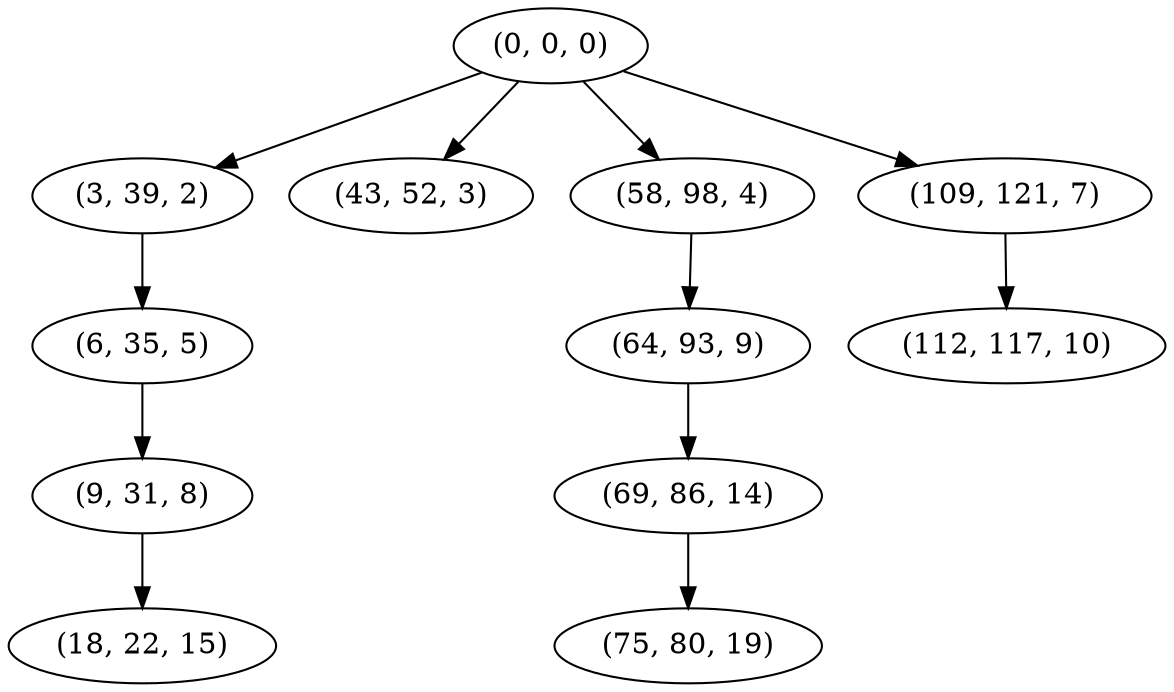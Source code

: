 digraph tree {
    "(0, 0, 0)";
    "(3, 39, 2)";
    "(6, 35, 5)";
    "(9, 31, 8)";
    "(18, 22, 15)";
    "(43, 52, 3)";
    "(58, 98, 4)";
    "(64, 93, 9)";
    "(69, 86, 14)";
    "(75, 80, 19)";
    "(109, 121, 7)";
    "(112, 117, 10)";
    "(0, 0, 0)" -> "(3, 39, 2)";
    "(0, 0, 0)" -> "(43, 52, 3)";
    "(0, 0, 0)" -> "(58, 98, 4)";
    "(0, 0, 0)" -> "(109, 121, 7)";
    "(3, 39, 2)" -> "(6, 35, 5)";
    "(6, 35, 5)" -> "(9, 31, 8)";
    "(9, 31, 8)" -> "(18, 22, 15)";
    "(58, 98, 4)" -> "(64, 93, 9)";
    "(64, 93, 9)" -> "(69, 86, 14)";
    "(69, 86, 14)" -> "(75, 80, 19)";
    "(109, 121, 7)" -> "(112, 117, 10)";
}
